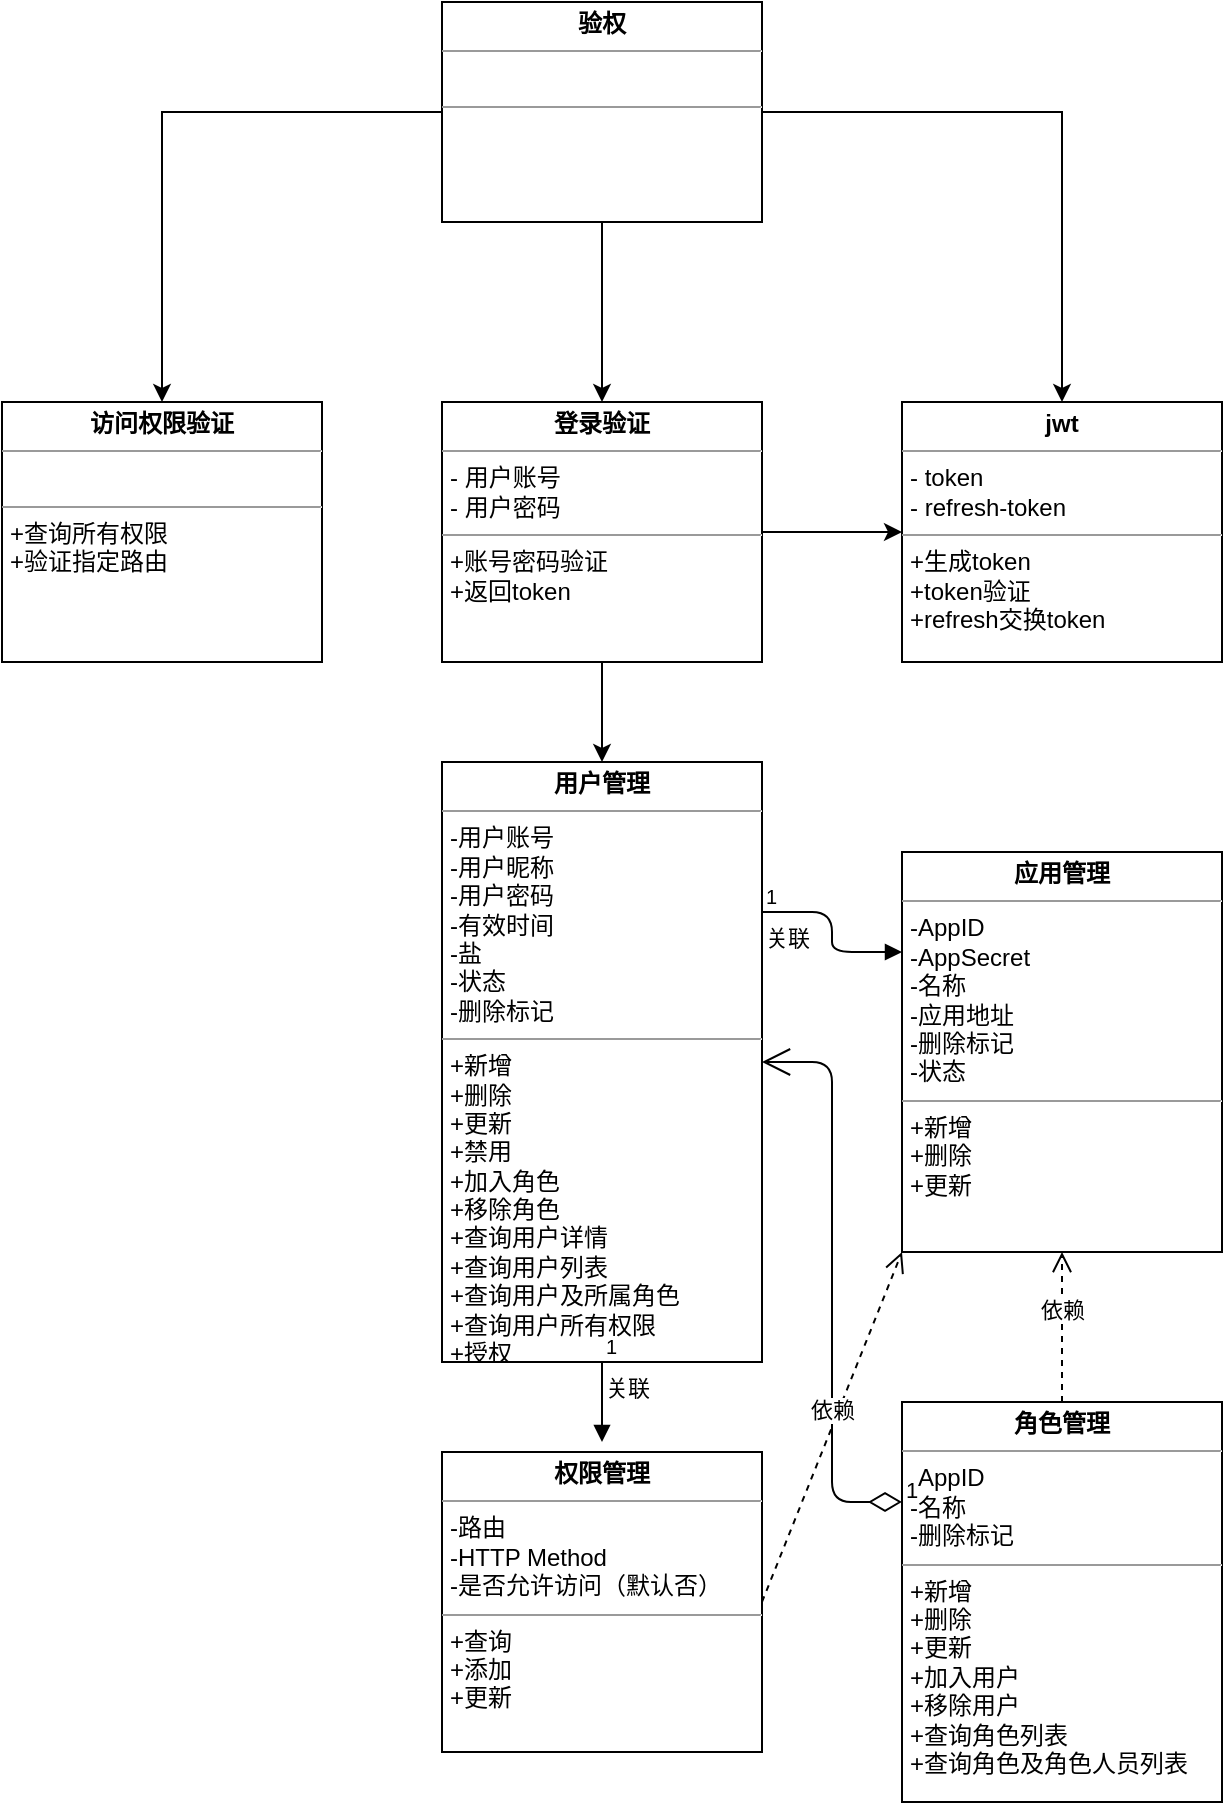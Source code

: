 <mxfile version="14.4.3" type="device" pages="5"><diagram id="qrwcHFO8ePl-rjPB5RXB" name="逻辑视图"><mxGraphModel dx="942" dy="1804" grid="1" gridSize="10" guides="1" tooltips="1" connect="1" arrows="1" fold="1" page="1" pageScale="1" pageWidth="827" pageHeight="1169" math="0" shadow="0"><root><mxCell id="bSKbqUn5VFs1F77ra-D2-0"/><mxCell id="bSKbqUn5VFs1F77ra-D2-1" parent="bSKbqUn5VFs1F77ra-D2-0"/><mxCell id="pMz9YsAc3N5y3lIOcPKE-3" value="" style="edgeStyle=orthogonalEdgeStyle;rounded=0;orthogonalLoop=1;jettySize=auto;html=1;" parent="bSKbqUn5VFs1F77ra-D2-1" source="V5Yzl6ATiJP-z3j3MlcQ-0" target="V5Yzl6ATiJP-z3j3MlcQ-2" edge="1"><mxGeometry relative="1" as="geometry"/></mxCell><mxCell id="pMz9YsAc3N5y3lIOcPKE-6" value="" style="edgeStyle=orthogonalEdgeStyle;rounded=0;orthogonalLoop=1;jettySize=auto;html=1;" parent="bSKbqUn5VFs1F77ra-D2-1" source="V5Yzl6ATiJP-z3j3MlcQ-0" target="pMz9YsAc3N5y3lIOcPKE-5" edge="1"><mxGeometry relative="1" as="geometry"/></mxCell><mxCell id="pMz9YsAc3N5y3lIOcPKE-11" value="" style="edgeStyle=orthogonalEdgeStyle;rounded=0;orthogonalLoop=1;jettySize=auto;html=1;entryX=0.5;entryY=0;entryDx=0;entryDy=0;" parent="bSKbqUn5VFs1F77ra-D2-1" source="V5Yzl6ATiJP-z3j3MlcQ-0" target="pMz9YsAc3N5y3lIOcPKE-9" edge="1"><mxGeometry relative="1" as="geometry"/></mxCell><mxCell id="V5Yzl6ATiJP-z3j3MlcQ-0" value="&lt;p style=&quot;margin: 0px ; margin-top: 4px ; text-align: center&quot;&gt;&lt;b&gt;验权&lt;/b&gt;&lt;/p&gt;&lt;hr size=&quot;1&quot;&gt;&lt;p style=&quot;margin: 0px ; margin-left: 4px&quot;&gt;&lt;br&gt;&lt;/p&gt;&lt;hr size=&quot;1&quot;&gt;&lt;p style=&quot;margin: 0px ; margin-left: 4px&quot;&gt;&lt;br&gt;&lt;/p&gt;" style="verticalAlign=top;align=left;overflow=fill;fontSize=12;fontFamily=Helvetica;html=1;" parent="bSKbqUn5VFs1F77ra-D2-1" vertex="1"><mxGeometry x="310" y="-110" width="160" height="110" as="geometry"/></mxCell><mxCell id="V5Yzl6ATiJP-z3j3MlcQ-2" value="&lt;p style=&quot;margin: 0px ; margin-top: 4px ; text-align: center&quot;&gt;&lt;b&gt;jwt&lt;/b&gt;&lt;/p&gt;&lt;hr size=&quot;1&quot;&gt;&lt;p style=&quot;margin: 0px ; margin-left: 4px&quot;&gt;- token&lt;/p&gt;&lt;p style=&quot;margin: 0px ; margin-left: 4px&quot;&gt;- refresh-token&lt;/p&gt;&lt;hr size=&quot;1&quot;&gt;&lt;p style=&quot;margin: 0px ; margin-left: 4px&quot;&gt;&lt;span&gt;+生成token&lt;/span&gt;&lt;br&gt;&lt;/p&gt;&lt;p style=&quot;margin: 0px ; margin-left: 4px&quot;&gt;+token验证&lt;br&gt;&lt;/p&gt;&lt;p style=&quot;margin: 0px ; margin-left: 4px&quot;&gt;+refresh交换token&lt;/p&gt;" style="verticalAlign=top;align=left;overflow=fill;fontSize=12;fontFamily=Helvetica;html=1;" parent="bSKbqUn5VFs1F77ra-D2-1" vertex="1"><mxGeometry x="540" y="90" width="160" height="130" as="geometry"/></mxCell><mxCell id="V5Yzl6ATiJP-z3j3MlcQ-3" value="&lt;p style=&quot;margin: 0px ; margin-top: 4px ; text-align: center&quot;&gt;&lt;b&gt;用户管理&lt;/b&gt;&lt;/p&gt;&lt;hr size=&quot;1&quot;&gt;&lt;p style=&quot;margin: 0px ; margin-left: 4px&quot;&gt;-用户账号&lt;/p&gt;&lt;p style=&quot;margin: 0px ; margin-left: 4px&quot;&gt;-用户昵称&lt;/p&gt;&lt;p style=&quot;margin: 0px ; margin-left: 4px&quot;&gt;-用户密码&lt;/p&gt;&lt;p style=&quot;margin: 0px ; margin-left: 4px&quot;&gt;-有效时间&lt;/p&gt;&lt;p style=&quot;margin: 0px ; margin-left: 4px&quot;&gt;-盐&lt;/p&gt;&lt;p style=&quot;margin: 0px ; margin-left: 4px&quot;&gt;-状态&lt;/p&gt;&lt;p style=&quot;margin: 0px ; margin-left: 4px&quot;&gt;-删除标记&lt;/p&gt;&lt;hr size=&quot;1&quot;&gt;&lt;p style=&quot;margin: 0px ; margin-left: 4px&quot;&gt;+新增&lt;/p&gt;&lt;p style=&quot;margin: 0px ; margin-left: 4px&quot;&gt;+删除&lt;/p&gt;&lt;p style=&quot;margin: 0px ; margin-left: 4px&quot;&gt;+更新&lt;/p&gt;&lt;p style=&quot;margin: 0px ; margin-left: 4px&quot;&gt;+禁用&lt;/p&gt;&lt;p style=&quot;margin: 0px ; margin-left: 4px&quot;&gt;+加入角色&lt;/p&gt;&lt;p style=&quot;margin: 0px ; margin-left: 4px&quot;&gt;+移除角色&lt;/p&gt;&lt;p style=&quot;margin: 0px ; margin-left: 4px&quot;&gt;+查询用户详情&lt;/p&gt;&lt;p style=&quot;margin: 0px ; margin-left: 4px&quot;&gt;+查询用户列表&lt;/p&gt;&lt;p style=&quot;margin: 0px ; margin-left: 4px&quot;&gt;+查询用户及所属角色&lt;/p&gt;&lt;p style=&quot;margin: 0px ; margin-left: 4px&quot;&gt;+查询用户所有权限&lt;/p&gt;&lt;p style=&quot;margin: 0px ; margin-left: 4px&quot;&gt;+授权&lt;/p&gt;" style="verticalAlign=top;align=left;overflow=fill;fontSize=12;fontFamily=Helvetica;html=1;" parent="bSKbqUn5VFs1F77ra-D2-1" vertex="1"><mxGeometry x="310" y="270" width="160" height="300" as="geometry"/></mxCell><mxCell id="V5Yzl6ATiJP-z3j3MlcQ-5" value="&lt;p style=&quot;margin: 0px ; margin-top: 4px ; text-align: center&quot;&gt;&lt;b&gt;角色管理&lt;/b&gt;&lt;/p&gt;&lt;hr size=&quot;1&quot;&gt;&lt;p style=&quot;margin: 0px ; margin-left: 4px&quot;&gt;-AppID&lt;/p&gt;&lt;p style=&quot;margin: 0px ; margin-left: 4px&quot;&gt;-名称&lt;/p&gt;&lt;p style=&quot;margin: 0px ; margin-left: 4px&quot;&gt;-删除标记&lt;/p&gt;&lt;hr size=&quot;1&quot;&gt;&lt;p style=&quot;margin: 0px ; margin-left: 4px&quot;&gt;+新增&lt;/p&gt;&lt;p style=&quot;margin: 0px ; margin-left: 4px&quot;&gt;+删除&lt;/p&gt;&lt;p style=&quot;margin: 0px ; margin-left: 4px&quot;&gt;+更新&lt;/p&gt;&lt;p style=&quot;margin: 0px ; margin-left: 4px&quot;&gt;+加入用户&lt;/p&gt;&lt;p style=&quot;margin: 0px ; margin-left: 4px&quot;&gt;+移除用户&lt;/p&gt;&lt;p style=&quot;margin: 0px ; margin-left: 4px&quot;&gt;+查询角色列表&lt;/p&gt;&lt;p style=&quot;margin: 0px ; margin-left: 4px&quot;&gt;+查询角色及角色人员列表&lt;/p&gt;" style="verticalAlign=top;align=left;overflow=fill;fontSize=12;fontFamily=Helvetica;html=1;" parent="bSKbqUn5VFs1F77ra-D2-1" vertex="1"><mxGeometry x="540" y="590" width="160" height="200" as="geometry"/></mxCell><mxCell id="V5Yzl6ATiJP-z3j3MlcQ-6" value="&lt;p style=&quot;margin: 0px ; margin-top: 4px ; text-align: center&quot;&gt;&lt;b&gt;应用管理&lt;/b&gt;&lt;/p&gt;&lt;hr size=&quot;1&quot;&gt;&lt;p style=&quot;margin: 0px ; margin-left: 4px&quot;&gt;-AppID&lt;/p&gt;&lt;p style=&quot;margin: 0px ; margin-left: 4px&quot;&gt;-AppSecret&lt;br&gt;&lt;/p&gt;&lt;p style=&quot;margin: 0px ; margin-left: 4px&quot;&gt;-名称&lt;/p&gt;&lt;p style=&quot;margin: 0px ; margin-left: 4px&quot;&gt;-应用地址&lt;/p&gt;&lt;p style=&quot;margin: 0px ; margin-left: 4px&quot;&gt;-删除标记&lt;/p&gt;&lt;p style=&quot;margin: 0px ; margin-left: 4px&quot;&gt;-状态&lt;/p&gt;&lt;hr size=&quot;1&quot;&gt;&lt;p style=&quot;margin: 0px ; margin-left: 4px&quot;&gt;+新增&lt;/p&gt;&lt;p style=&quot;margin: 0px ; margin-left: 4px&quot;&gt;+删除&lt;/p&gt;&lt;p style=&quot;margin: 0px ; margin-left: 4px&quot;&gt;+更新&lt;/p&gt;" style="verticalAlign=top;align=left;overflow=fill;fontSize=12;fontFamily=Helvetica;html=1;" parent="bSKbqUn5VFs1F77ra-D2-1" vertex="1"><mxGeometry x="540" y="315" width="160" height="200" as="geometry"/></mxCell><mxCell id="V5Yzl6ATiJP-z3j3MlcQ-7" value="&lt;p style=&quot;margin: 0px ; margin-top: 4px ; text-align: center&quot;&gt;&lt;b&gt;权限管理&lt;/b&gt;&lt;/p&gt;&lt;hr size=&quot;1&quot;&gt;&lt;p style=&quot;margin: 0px ; margin-left: 4px&quot;&gt;&lt;span&gt;-路由&lt;/span&gt;&lt;/p&gt;&lt;p style=&quot;margin: 0px ; margin-left: 4px&quot;&gt;-HTTP Method&lt;/p&gt;&lt;p style=&quot;margin: 0px ; margin-left: 4px&quot;&gt;-是否允许访问（默认否）&lt;/p&gt;&lt;hr size=&quot;1&quot;&gt;&lt;p style=&quot;margin: 0px ; margin-left: 4px&quot;&gt;+查询&lt;/p&gt;&lt;p style=&quot;margin: 0px ; margin-left: 4px&quot;&gt;+添加&lt;/p&gt;&lt;p style=&quot;margin: 0px ; margin-left: 4px&quot;&gt;+更新&lt;/p&gt;" style="verticalAlign=top;align=left;overflow=fill;fontSize=12;fontFamily=Helvetica;html=1;" parent="bSKbqUn5VFs1F77ra-D2-1" vertex="1"><mxGeometry x="310" y="615" width="160" height="150" as="geometry"/></mxCell><mxCell id="pMz9YsAc3N5y3lIOcPKE-7" value="" style="edgeStyle=orthogonalEdgeStyle;rounded=0;orthogonalLoop=1;jettySize=auto;html=1;" parent="bSKbqUn5VFs1F77ra-D2-1" source="pMz9YsAc3N5y3lIOcPKE-5" target="V5Yzl6ATiJP-z3j3MlcQ-3" edge="1"><mxGeometry relative="1" as="geometry"/></mxCell><mxCell id="pMz9YsAc3N5y3lIOcPKE-8" value="" style="edgeStyle=orthogonalEdgeStyle;rounded=0;orthogonalLoop=1;jettySize=auto;html=1;" parent="bSKbqUn5VFs1F77ra-D2-1" source="pMz9YsAc3N5y3lIOcPKE-5" target="V5Yzl6ATiJP-z3j3MlcQ-2" edge="1"><mxGeometry relative="1" as="geometry"/></mxCell><mxCell id="pMz9YsAc3N5y3lIOcPKE-5" value="&lt;p style=&quot;margin: 0px ; margin-top: 4px ; text-align: center&quot;&gt;&lt;b&gt;登录验证&lt;/b&gt;&lt;/p&gt;&lt;hr size=&quot;1&quot;&gt;&lt;p style=&quot;margin: 0px ; margin-left: 4px&quot;&gt;- 用户账号&lt;/p&gt;&lt;p style=&quot;margin: 0px ; margin-left: 4px&quot;&gt;- 用户密码&lt;/p&gt;&lt;hr size=&quot;1&quot;&gt;&lt;p style=&quot;margin: 0px ; margin-left: 4px&quot;&gt;&lt;span&gt;+账号密码验证&lt;/span&gt;&lt;/p&gt;&lt;p style=&quot;margin: 0px ; margin-left: 4px&quot;&gt;&lt;span&gt;+返回token&lt;/span&gt;&lt;/p&gt;" style="verticalAlign=top;align=left;overflow=fill;fontSize=12;fontFamily=Helvetica;html=1;" parent="bSKbqUn5VFs1F77ra-D2-1" vertex="1"><mxGeometry x="310" y="90" width="160" height="130" as="geometry"/></mxCell><mxCell id="pMz9YsAc3N5y3lIOcPKE-9" value="&lt;p style=&quot;margin: 0px ; margin-top: 4px ; text-align: center&quot;&gt;&lt;b&gt;访问权限验证&lt;/b&gt;&lt;/p&gt;&lt;hr size=&quot;1&quot;&gt;&lt;p style=&quot;margin: 0px ; margin-left: 4px&quot;&gt;&lt;br&gt;&lt;/p&gt;&lt;hr size=&quot;1&quot;&gt;&lt;p style=&quot;margin: 0px ; margin-left: 4px&quot;&gt;&lt;span&gt;+查询所有权限&lt;/span&gt;&lt;/p&gt;&lt;p style=&quot;margin: 0px ; margin-left: 4px&quot;&gt;&lt;span&gt;+验证指定路由&lt;/span&gt;&lt;/p&gt;" style="verticalAlign=top;align=left;overflow=fill;fontSize=12;fontFamily=Helvetica;html=1;" parent="bSKbqUn5VFs1F77ra-D2-1" vertex="1"><mxGeometry x="90" y="90" width="160" height="130" as="geometry"/></mxCell><mxCell id="pMz9YsAc3N5y3lIOcPKE-13" value="依赖" style="html=1;verticalAlign=bottom;endArrow=open;dashed=1;endSize=8;entryX=0.5;entryY=1;entryDx=0;entryDy=0;exitX=0.5;exitY=0;exitDx=0;exitDy=0;" parent="bSKbqUn5VFs1F77ra-D2-1" source="V5Yzl6ATiJP-z3j3MlcQ-5" target="V5Yzl6ATiJP-z3j3MlcQ-6" edge="1"><mxGeometry relative="1" as="geometry"><mxPoint x="550" y="540" as="sourcePoint"/><mxPoint x="620" y="540" as="targetPoint"/></mxGeometry></mxCell><mxCell id="pMz9YsAc3N5y3lIOcPKE-15" value="1" style="endArrow=open;html=1;endSize=12;startArrow=diamondThin;startSize=14;startFill=0;edgeStyle=orthogonalEdgeStyle;align=left;verticalAlign=bottom;exitX=0;exitY=0.25;exitDx=0;exitDy=0;entryX=1;entryY=0.5;entryDx=0;entryDy=0;" parent="bSKbqUn5VFs1F77ra-D2-1" source="V5Yzl6ATiJP-z3j3MlcQ-5" target="V5Yzl6ATiJP-z3j3MlcQ-3" edge="1"><mxGeometry x="-1" y="3" relative="1" as="geometry"><mxPoint x="150" y="510" as="sourcePoint"/><mxPoint x="310" y="510" as="targetPoint"/></mxGeometry></mxCell><mxCell id="z_YuF8lWJkBXNxkEXuk--1" value="关联" style="endArrow=block;endFill=1;html=1;edgeStyle=orthogonalEdgeStyle;align=left;verticalAlign=top;exitX=0.5;exitY=1;exitDx=0;exitDy=0;" parent="bSKbqUn5VFs1F77ra-D2-1" source="V5Yzl6ATiJP-z3j3MlcQ-3" edge="1"><mxGeometry x="-1" relative="1" as="geometry"><mxPoint x="80" y="600" as="sourcePoint"/><mxPoint x="390" y="610" as="targetPoint"/></mxGeometry></mxCell><mxCell id="z_YuF8lWJkBXNxkEXuk--2" value="1" style="resizable=0;html=1;align=left;verticalAlign=bottom;labelBackgroundColor=#ffffff;fontSize=10;" parent="z_YuF8lWJkBXNxkEXuk--1" connectable="0" vertex="1"><mxGeometry x="-1" relative="1" as="geometry"/></mxCell><mxCell id="z_YuF8lWJkBXNxkEXuk--3" value="关联" style="endArrow=block;endFill=1;html=1;edgeStyle=orthogonalEdgeStyle;align=left;verticalAlign=top;exitX=1;exitY=0.25;exitDx=0;exitDy=0;entryX=0;entryY=0.25;entryDx=0;entryDy=0;" parent="bSKbqUn5VFs1F77ra-D2-1" source="V5Yzl6ATiJP-z3j3MlcQ-3" target="V5Yzl6ATiJP-z3j3MlcQ-6" edge="1"><mxGeometry x="-1" relative="1" as="geometry"><mxPoint x="500" y="380" as="sourcePoint"/><mxPoint x="660" y="380" as="targetPoint"/></mxGeometry></mxCell><mxCell id="z_YuF8lWJkBXNxkEXuk--4" value="1" style="resizable=0;html=1;align=left;verticalAlign=bottom;labelBackgroundColor=#ffffff;fontSize=10;" parent="z_YuF8lWJkBXNxkEXuk--3" connectable="0" vertex="1"><mxGeometry x="-1" relative="1" as="geometry"/></mxCell><mxCell id="m8j_pKgPFzTQoPAz85ZM-0" value="依赖" style="html=1;verticalAlign=bottom;endArrow=open;dashed=1;endSize=8;entryX=0;entryY=1;entryDx=0;entryDy=0;exitX=1;exitY=0.5;exitDx=0;exitDy=0;" parent="bSKbqUn5VFs1F77ra-D2-1" source="V5Yzl6ATiJP-z3j3MlcQ-7" target="V5Yzl6ATiJP-z3j3MlcQ-6" edge="1"><mxGeometry relative="1" as="geometry"><mxPoint x="480" y="700" as="sourcePoint"/><mxPoint x="550" y="700" as="targetPoint"/></mxGeometry></mxCell></root></mxGraphModel></diagram><diagram id="-PNOsN20fpYX5U9nddK8" name="开发视图"><mxGraphModel dx="942" dy="581" grid="1" gridSize="10" guides="1" tooltips="1" connect="1" arrows="1" fold="1" page="1" pageScale="1" pageWidth="827" pageHeight="1169" math="0" shadow="0"><root><mxCell id="0"/><mxCell id="1" parent="0"/><mxCell id="VimArvxABFGp39ELRsKQ-1" value="controllers" style="shape=folder;fontStyle=1;spacingTop=10;tabWidth=40;tabHeight=14;tabPosition=left;html=1;verticalAlign=top;" vertex="1" parent="1"><mxGeometry x="960" y="800" width="1180" height="425" as="geometry"/></mxCell><mxCell id="rwe0ClbYlOzDOP3qdJH1-176" value="Service Listener" style="shape=folder;fontStyle=1;spacingTop=10;tabWidth=40;tabHeight=14;tabPosition=left;html=1;verticalAlign=top;" parent="1" vertex="1"><mxGeometry x="960" y="330" width="940" height="180" as="geometry"/></mxCell><mxCell id="rwe0ClbYlOzDOP3qdJH1-135" value="web" style="shape=folder;fontStyle=1;spacingTop=10;tabWidth=40;tabHeight=14;tabPosition=left;html=1;verticalAlign=top;" parent="1" vertex="1"><mxGeometry x="960" y="545" width="940" height="225" as="geometry"/></mxCell><mxCell id="rwe0ClbYlOzDOP3qdJH1-134" value="Auth" style="shape=folder;fontStyle=1;spacingTop=10;tabWidth=40;tabHeight=14;tabPosition=left;html=1;verticalAlign=top;" parent="1" vertex="1"><mxGeometry x="1500" y="849" width="580" height="326" as="geometry"/></mxCell><mxCell id="rwe0ClbYlOzDOP3qdJH1-133" value="Admin" style="shape=folder;fontStyle=1;spacingTop=10;tabWidth=40;tabHeight=14;tabPosition=left;html=1;verticalAlign=top;" parent="1" vertex="1"><mxGeometry x="1000" y="849" width="480" height="326" as="geometry"/></mxCell><mxCell id="rwe0ClbYlOzDOP3qdJH1-11" value="管理员" style="shape=umlFrame;whiteSpace=wrap;html=1;" parent="1" vertex="1"><mxGeometry x="10" y="10" width="760" height="580" as="geometry"/></mxCell><mxCell id="rwe0ClbYlOzDOP3qdJH1-8" value="用户登录" style="html=1;" parent="1" vertex="1"><mxGeometry x="295" y="280" width="180" height="90" as="geometry"/></mxCell><mxCell id="rwe0ClbYlOzDOP3qdJH1-9" value="" style="shape=component;jettyWidth=8;jettyHeight=4;" parent="rwe0ClbYlOzDOP3qdJH1-8" vertex="1"><mxGeometry x="1" width="20" height="20" relative="1" as="geometry"><mxPoint x="-27" y="7" as="offset"/></mxGeometry></mxCell><mxCell id="rwe0ClbYlOzDOP3qdJH1-12" value="用户管理" style="html=1;" parent="1" vertex="1"><mxGeometry x="65" y="100" width="180" height="90" as="geometry"/></mxCell><mxCell id="rwe0ClbYlOzDOP3qdJH1-13" value="" style="shape=component;jettyWidth=8;jettyHeight=4;" parent="rwe0ClbYlOzDOP3qdJH1-12" vertex="1"><mxGeometry x="1" width="20" height="20" relative="1" as="geometry"><mxPoint x="-27" y="7" as="offset"/></mxGeometry></mxCell><mxCell id="rwe0ClbYlOzDOP3qdJH1-14" value="应用管理" style="html=1;" parent="1" vertex="1"><mxGeometry x="295" y="100" width="180" height="90" as="geometry"/></mxCell><mxCell id="rwe0ClbYlOzDOP3qdJH1-15" value="" style="shape=component;jettyWidth=8;jettyHeight=4;" parent="rwe0ClbYlOzDOP3qdJH1-14" vertex="1"><mxGeometry x="1" width="20" height="20" relative="1" as="geometry"><mxPoint x="-27" y="7" as="offset"/></mxGeometry></mxCell><mxCell id="rwe0ClbYlOzDOP3qdJH1-16" value="权限管理" style="html=1;" parent="1" vertex="1"><mxGeometry x="515" y="100" width="180" height="90" as="geometry"/></mxCell><mxCell id="rwe0ClbYlOzDOP3qdJH1-17" value="" style="shape=component;jettyWidth=8;jettyHeight=4;" parent="rwe0ClbYlOzDOP3qdJH1-16" vertex="1"><mxGeometry x="1" width="20" height="20" relative="1" as="geometry"><mxPoint x="-27" y="7" as="offset"/></mxGeometry></mxCell><mxCell id="rwe0ClbYlOzDOP3qdJH1-18" value="组管理" style="html=1;" parent="1" vertex="1"><mxGeometry x="50" y="410" width="180" height="90" as="geometry"/></mxCell><mxCell id="rwe0ClbYlOzDOP3qdJH1-19" value="" style="shape=component;jettyWidth=8;jettyHeight=4;" parent="rwe0ClbYlOzDOP3qdJH1-18" vertex="1"><mxGeometry x="1" width="20" height="20" relative="1" as="geometry"><mxPoint x="-27" y="7" as="offset"/></mxGeometry></mxCell><mxCell id="rwe0ClbYlOzDOP3qdJH1-20" value="应用中心" style="html=1;" parent="1" vertex="1"><mxGeometry x="530" y="410" width="180" height="90" as="geometry"/></mxCell><mxCell id="rwe0ClbYlOzDOP3qdJH1-21" value="" style="shape=component;jettyWidth=8;jettyHeight=4;" parent="rwe0ClbYlOzDOP3qdJH1-20" vertex="1"><mxGeometry x="1" width="20" height="20" relative="1" as="geometry"><mxPoint x="-27" y="7" as="offset"/></mxGeometry></mxCell><mxCell id="rwe0ClbYlOzDOP3qdJH1-24" value="" style="html=1;verticalAlign=bottom;endArrow=open;dashed=1;endSize=8;entryX=0.5;entryY=0;entryDx=0;entryDy=0;exitX=0.5;exitY=1;exitDx=0;exitDy=0;" parent="1" source="rwe0ClbYlOzDOP3qdJH1-14" target="rwe0ClbYlOzDOP3qdJH1-8" edge="1"><mxGeometry relative="1" as="geometry"><mxPoint x="490" y="210" as="sourcePoint"/><mxPoint x="410" y="210" as="targetPoint"/></mxGeometry></mxCell><mxCell id="rwe0ClbYlOzDOP3qdJH1-25" value="" style="html=1;verticalAlign=bottom;endArrow=open;dashed=1;endSize=8;entryX=0.75;entryY=0;entryDx=0;entryDy=0;exitX=0.5;exitY=1;exitDx=0;exitDy=0;" parent="1" source="rwe0ClbYlOzDOP3qdJH1-16" target="rwe0ClbYlOzDOP3qdJH1-8" edge="1"><mxGeometry relative="1" as="geometry"><mxPoint x="604" y="200" as="sourcePoint"/><mxPoint x="604" y="290" as="targetPoint"/></mxGeometry></mxCell><mxCell id="rwe0ClbYlOzDOP3qdJH1-26" value="" style="html=1;verticalAlign=bottom;endArrow=open;dashed=1;endSize=8;entryX=0.25;entryY=0;entryDx=0;entryDy=0;exitX=0.5;exitY=1;exitDx=0;exitDy=0;" parent="1" source="rwe0ClbYlOzDOP3qdJH1-12" target="rwe0ClbYlOzDOP3qdJH1-8" edge="1"><mxGeometry relative="1" as="geometry"><mxPoint x="152.5" y="190" as="sourcePoint"/><mxPoint x="-22.5" y="280" as="targetPoint"/></mxGeometry></mxCell><mxCell id="rwe0ClbYlOzDOP3qdJH1-27" value="" style="html=1;verticalAlign=bottom;endArrow=open;dashed=1;endSize=8;entryX=0.25;entryY=1;entryDx=0;entryDy=0;exitX=1;exitY=0.5;exitDx=0;exitDy=0;" parent="1" source="rwe0ClbYlOzDOP3qdJH1-18" target="rwe0ClbYlOzDOP3qdJH1-8" edge="1"><mxGeometry relative="1" as="geometry"><mxPoint x="228" y="440" as="sourcePoint"/><mxPoint x="413" y="530" as="targetPoint"/></mxGeometry></mxCell><mxCell id="rwe0ClbYlOzDOP3qdJH1-28" value="" style="html=1;verticalAlign=bottom;endArrow=open;dashed=1;endSize=8;entryX=0.75;entryY=1;entryDx=0;entryDy=0;exitX=0;exitY=0.5;exitDx=0;exitDy=0;" parent="1" source="rwe0ClbYlOzDOP3qdJH1-20" target="rwe0ClbYlOzDOP3qdJH1-8" edge="1"><mxGeometry relative="1" as="geometry"><mxPoint x="480" y="460" as="sourcePoint"/><mxPoint x="530" y="460" as="targetPoint"/></mxGeometry></mxCell><mxCell id="rwe0ClbYlOzDOP3qdJH1-29" value="普通用户" style="shape=umlFrame;whiteSpace=wrap;html=1;" parent="1" vertex="1"><mxGeometry x="10" y="620" width="760" height="430" as="geometry"/></mxCell><mxCell id="rwe0ClbYlOzDOP3qdJH1-30" value="用户登录" style="html=1;" parent="1" vertex="1"><mxGeometry x="295" y="890" width="180" height="90" as="geometry"/></mxCell><mxCell id="rwe0ClbYlOzDOP3qdJH1-31" value="" style="shape=component;jettyWidth=8;jettyHeight=4;" parent="rwe0ClbYlOzDOP3qdJH1-30" vertex="1"><mxGeometry x="1" width="20" height="20" relative="1" as="geometry"><mxPoint x="-27" y="7" as="offset"/></mxGeometry></mxCell><mxCell id="rwe0ClbYlOzDOP3qdJH1-40" value="应用中心" style="html=1;" parent="1" vertex="1"><mxGeometry x="295" y="690" width="180" height="90" as="geometry"/></mxCell><mxCell id="rwe0ClbYlOzDOP3qdJH1-41" value="" style="shape=component;jettyWidth=8;jettyHeight=4;" parent="rwe0ClbYlOzDOP3qdJH1-40" vertex="1"><mxGeometry x="1" width="20" height="20" relative="1" as="geometry"><mxPoint x="-27" y="7" as="offset"/></mxGeometry></mxCell><mxCell id="rwe0ClbYlOzDOP3qdJH1-46" value="" style="html=1;verticalAlign=bottom;endArrow=open;dashed=1;endSize=8;entryX=0.5;entryY=0;entryDx=0;entryDy=0;exitX=0.5;exitY=1;exitDx=0;exitDy=0;" parent="1" source="rwe0ClbYlOzDOP3qdJH1-40" target="rwe0ClbYlOzDOP3qdJH1-30" edge="1"><mxGeometry relative="1" as="geometry"><mxPoint x="480" y="1070" as="sourcePoint"/><mxPoint x="530" y="1070" as="targetPoint"/></mxGeometry></mxCell><mxCell id="rwe0ClbYlOzDOP3qdJH1-99" value="«go file»&lt;br&gt;&lt;b&gt;login_controller&lt;/b&gt;" style="html=1;" parent="1" vertex="1"><mxGeometry x="1575" y="912.5" width="180" height="90" as="geometry"/></mxCell><mxCell id="rwe0ClbYlOzDOP3qdJH1-100" value="" style="shape=component;jettyWidth=8;jettyHeight=4;" parent="rwe0ClbYlOzDOP3qdJH1-99" vertex="1"><mxGeometry x="1" width="20" height="20" relative="1" as="geometry"><mxPoint x="-27" y="7" as="offset"/></mxGeometry></mxCell><mxCell id="rwe0ClbYlOzDOP3qdJH1-101" value="«go file»&lt;br&gt;&lt;b&gt;Main&lt;/b&gt;&lt;br&gt;" style="html=1;" parent="1" vertex="1"><mxGeometry x="1050" y="391" width="180" height="90" as="geometry"/></mxCell><mxCell id="rwe0ClbYlOzDOP3qdJH1-102" value="" style="shape=component;jettyWidth=8;jettyHeight=4;" parent="rwe0ClbYlOzDOP3qdJH1-101" vertex="1"><mxGeometry x="1" width="20" height="20" relative="1" as="geometry"><mxPoint x="-27" y="7" as="offset"/></mxGeometry></mxCell><mxCell id="rwe0ClbYlOzDOP3qdJH1-113" value="«go file»&lt;br&gt;&lt;b&gt;jwt_controller&lt;/b&gt;" style="html=1;" parent="1" vertex="1"><mxGeometry x="1575" y="1042.5" width="180" height="90" as="geometry"/></mxCell><mxCell id="rwe0ClbYlOzDOP3qdJH1-114" value="" style="shape=component;jettyWidth=8;jettyHeight=4;" parent="rwe0ClbYlOzDOP3qdJH1-113" vertex="1"><mxGeometry x="1" width="20" height="20" relative="1" as="geometry"><mxPoint x="-27" y="7" as="offset"/></mxGeometry></mxCell><mxCell id="rwe0ClbYlOzDOP3qdJH1-105" value="«go file»&lt;br&gt;&lt;b&gt;user_controller&lt;/b&gt;" style="html=1;horizontal=1;" parent="1" vertex="1"><mxGeometry x="1260" y="912.5" width="180" height="90" as="geometry"/></mxCell><mxCell id="rwe0ClbYlOzDOP3qdJH1-106" value="" style="shape=component;jettyWidth=8;jettyHeight=4;horizontal=1;" parent="rwe0ClbYlOzDOP3qdJH1-105" vertex="1"><mxGeometry x="1" width="20" height="20" relative="1" as="geometry"><mxPoint x="-27" y="7" as="offset"/></mxGeometry></mxCell><mxCell id="rwe0ClbYlOzDOP3qdJH1-107" value="«go file»&lt;br&gt;&lt;b&gt;role_controller&lt;/b&gt;" style="html=1;horizontal=1;" parent="1" vertex="1"><mxGeometry x="1260" y="1045" width="180" height="90" as="geometry"/></mxCell><mxCell id="rwe0ClbYlOzDOP3qdJH1-108" value="" style="shape=component;jettyWidth=8;jettyHeight=4;horizontal=1;" parent="rwe0ClbYlOzDOP3qdJH1-107" vertex="1"><mxGeometry x="1" width="20" height="20" relative="1" as="geometry"><mxPoint x="-27" y="7" as="offset"/></mxGeometry></mxCell><mxCell id="rwe0ClbYlOzDOP3qdJH1-109" value="«go file»&lt;br&gt;&lt;b&gt;permission_controller&lt;/b&gt;" style="html=1;horizontal=1;" parent="1" vertex="1"><mxGeometry x="1040" y="912.5" width="180" height="90" as="geometry"/></mxCell><mxCell id="rwe0ClbYlOzDOP3qdJH1-110" value="" style="shape=component;jettyWidth=8;jettyHeight=4;horizontal=1;" parent="rwe0ClbYlOzDOP3qdJH1-109" vertex="1"><mxGeometry x="1" width="20" height="20" relative="1" as="geometry"><mxPoint x="-27" y="7" as="offset"/></mxGeometry></mxCell><mxCell id="rwe0ClbYlOzDOP3qdJH1-111" value="«go file»&lt;br&gt;&lt;b&gt;app_controller&lt;/b&gt;" style="html=1;horizontal=1;" parent="1" vertex="1"><mxGeometry x="1040" y="1045" width="180" height="90" as="geometry"/></mxCell><mxCell id="rwe0ClbYlOzDOP3qdJH1-112" value="" style="shape=component;jettyWidth=8;jettyHeight=4;horizontal=1;" parent="rwe0ClbYlOzDOP3qdJH1-111" vertex="1"><mxGeometry x="1" width="20" height="20" relative="1" as="geometry"><mxPoint x="-27" y="7" as="offset"/></mxGeometry></mxCell><mxCell id="rwe0ClbYlOzDOP3qdJH1-137" value="services" style="shape=folder;fontStyle=1;spacingTop=10;tabWidth=40;tabHeight=14;tabPosition=left;html=1;verticalAlign=top;" parent="1" vertex="1"><mxGeometry x="960" y="1250" width="755" height="400" as="geometry"/></mxCell><mxCell id="rwe0ClbYlOzDOP3qdJH1-140" value="«go file»&lt;br&gt;&lt;b&gt;login_service&lt;/b&gt;" style="html=1;" parent="1" vertex="1"><mxGeometry x="1475" y="1372.5" width="180" height="90" as="geometry"/></mxCell><mxCell id="rwe0ClbYlOzDOP3qdJH1-141" value="" style="shape=component;jettyWidth=8;jettyHeight=4;" parent="rwe0ClbYlOzDOP3qdJH1-140" vertex="1"><mxGeometry x="1" width="20" height="20" relative="1" as="geometry"><mxPoint x="-27" y="7" as="offset"/></mxGeometry></mxCell><mxCell id="rwe0ClbYlOzDOP3qdJH1-142" value="«go file»&lt;br&gt;&lt;b&gt;jwt_service&lt;/b&gt;" style="html=1;" parent="1" vertex="1"><mxGeometry x="1475" y="1505" width="180" height="90" as="geometry"/></mxCell><mxCell id="rwe0ClbYlOzDOP3qdJH1-143" value="" style="shape=component;jettyWidth=8;jettyHeight=4;" parent="rwe0ClbYlOzDOP3qdJH1-142" vertex="1"><mxGeometry x="1" width="20" height="20" relative="1" as="geometry"><mxPoint x="-27" y="7" as="offset"/></mxGeometry></mxCell><mxCell id="rwe0ClbYlOzDOP3qdJH1-144" value="«go file»&lt;br&gt;&lt;b&gt;user_service&lt;/b&gt;" style="html=1;horizontal=1;" parent="1" vertex="1"><mxGeometry x="1255" y="1372.5" width="180" height="90" as="geometry"/></mxCell><mxCell id="rwe0ClbYlOzDOP3qdJH1-145" value="" style="shape=component;jettyWidth=8;jettyHeight=4;horizontal=1;" parent="rwe0ClbYlOzDOP3qdJH1-144" vertex="1"><mxGeometry x="1" width="20" height="20" relative="1" as="geometry"><mxPoint x="-27" y="7" as="offset"/></mxGeometry></mxCell><mxCell id="rwe0ClbYlOzDOP3qdJH1-146" value="«go file»&lt;br&gt;&lt;b&gt;role_service&lt;/b&gt;" style="html=1;horizontal=1;" parent="1" vertex="1"><mxGeometry x="1255" y="1505" width="180" height="90" as="geometry"/></mxCell><mxCell id="rwe0ClbYlOzDOP3qdJH1-147" value="" style="shape=component;jettyWidth=8;jettyHeight=4;horizontal=1;" parent="rwe0ClbYlOzDOP3qdJH1-146" vertex="1"><mxGeometry x="1" width="20" height="20" relative="1" as="geometry"><mxPoint x="-27" y="7" as="offset"/></mxGeometry></mxCell><mxCell id="rwe0ClbYlOzDOP3qdJH1-148" value="«go file»&lt;br&gt;&lt;b&gt;permission_service&lt;/b&gt;" style="html=1;horizontal=1;" parent="1" vertex="1"><mxGeometry x="1035" y="1372.5" width="180" height="90" as="geometry"/></mxCell><mxCell id="rwe0ClbYlOzDOP3qdJH1-149" value="" style="shape=component;jettyWidth=8;jettyHeight=4;horizontal=1;" parent="rwe0ClbYlOzDOP3qdJH1-148" vertex="1"><mxGeometry x="1" width="20" height="20" relative="1" as="geometry"><mxPoint x="-27" y="7" as="offset"/></mxGeometry></mxCell><mxCell id="rwe0ClbYlOzDOP3qdJH1-150" value="«go file»&lt;br&gt;&lt;b&gt;app_service&lt;/b&gt;" style="html=1;horizontal=1;" parent="1" vertex="1"><mxGeometry x="1035" y="1505" width="180" height="90" as="geometry"/></mxCell><mxCell id="rwe0ClbYlOzDOP3qdJH1-151" value="" style="shape=component;jettyWidth=8;jettyHeight=4;horizontal=1;" parent="rwe0ClbYlOzDOP3qdJH1-150" vertex="1"><mxGeometry x="1" width="20" height="20" relative="1" as="geometry"><mxPoint x="-27" y="7" as="offset"/></mxGeometry></mxCell><mxCell id="rwe0ClbYlOzDOP3qdJH1-152" value="repositories" style="shape=folder;fontStyle=1;spacingTop=10;tabWidth=40;tabHeight=14;tabPosition=left;html=1;verticalAlign=top;" parent="1" vertex="1"><mxGeometry x="960" y="1680" width="460" height="350" as="geometry"/></mxCell><mxCell id="rwe0ClbYlOzDOP3qdJH1-159" value="«go file»&lt;br&gt;&lt;b&gt;role_repository&lt;/b&gt;" style="html=1;horizontal=1;" parent="1" vertex="1"><mxGeometry x="1210" y="1770" width="180" height="90" as="geometry"/></mxCell><mxCell id="rwe0ClbYlOzDOP3qdJH1-160" value="" style="shape=component;jettyWidth=8;jettyHeight=4;horizontal=1;" parent="rwe0ClbYlOzDOP3qdJH1-159" vertex="1"><mxGeometry x="1" width="20" height="20" relative="1" as="geometry"><mxPoint x="-27" y="7" as="offset"/></mxGeometry></mxCell><mxCell id="rwe0ClbYlOzDOP3qdJH1-161" value="«go file»&lt;br&gt;&lt;b&gt;role_repository&lt;/b&gt;" style="html=1;horizontal=1;" parent="1" vertex="1"><mxGeometry x="1210" y="1902.5" width="180" height="90" as="geometry"/></mxCell><mxCell id="rwe0ClbYlOzDOP3qdJH1-162" value="" style="shape=component;jettyWidth=8;jettyHeight=4;horizontal=1;" parent="rwe0ClbYlOzDOP3qdJH1-161" vertex="1"><mxGeometry x="1" width="20" height="20" relative="1" as="geometry"><mxPoint x="-27" y="7" as="offset"/></mxGeometry></mxCell><mxCell id="rwe0ClbYlOzDOP3qdJH1-163" value="«go file»&lt;br&gt;&lt;b&gt;permission_repository&lt;/b&gt;" style="html=1;horizontal=1;" parent="1" vertex="1"><mxGeometry x="990" y="1770" width="180" height="90" as="geometry"/></mxCell><mxCell id="rwe0ClbYlOzDOP3qdJH1-164" value="" style="shape=component;jettyWidth=8;jettyHeight=4;horizontal=1;" parent="rwe0ClbYlOzDOP3qdJH1-163" vertex="1"><mxGeometry x="1" width="20" height="20" relative="1" as="geometry"><mxPoint x="-27" y="7" as="offset"/></mxGeometry></mxCell><mxCell id="rwe0ClbYlOzDOP3qdJH1-165" value="«go file»&lt;br&gt;&lt;b&gt;app_repository&lt;/b&gt;" style="html=1;horizontal=1;" parent="1" vertex="1"><mxGeometry x="990" y="1902.5" width="180" height="90" as="geometry"/></mxCell><mxCell id="rwe0ClbYlOzDOP3qdJH1-166" value="" style="shape=component;jettyWidth=8;jettyHeight=4;horizontal=1;" parent="rwe0ClbYlOzDOP3qdJH1-165" vertex="1"><mxGeometry x="1" width="20" height="20" relative="1" as="geometry"><mxPoint x="-27" y="7" as="offset"/></mxGeometry></mxCell><mxCell id="rwe0ClbYlOzDOP3qdJH1-167" value="datamodels" style="shape=folder;fontStyle=1;spacingTop=10;tabWidth=40;tabHeight=14;tabPosition=left;html=1;verticalAlign=top;" parent="1" vertex="1"><mxGeometry x="960" y="2065" width="930" height="350" as="geometry"/></mxCell><mxCell id="rwe0ClbYlOzDOP3qdJH1-168" value="«go file»&lt;br&gt;&lt;b&gt;user&lt;/b&gt;" style="html=1;horizontal=1;" parent="1" vertex="1"><mxGeometry x="1210" y="2155" width="180" height="90" as="geometry"/></mxCell><mxCell id="rwe0ClbYlOzDOP3qdJH1-169" value="" style="shape=component;jettyWidth=8;jettyHeight=4;horizontal=1;" parent="rwe0ClbYlOzDOP3qdJH1-168" vertex="1"><mxGeometry x="1" width="20" height="20" relative="1" as="geometry"><mxPoint x="-27" y="7" as="offset"/></mxGeometry></mxCell><mxCell id="rwe0ClbYlOzDOP3qdJH1-170" value="«go file»&lt;br&gt;&lt;b&gt;role&lt;/b&gt;" style="html=1;horizontal=1;" parent="1" vertex="1"><mxGeometry x="1210" y="2287.5" width="180" height="90" as="geometry"/></mxCell><mxCell id="rwe0ClbYlOzDOP3qdJH1-171" value="" style="shape=component;jettyWidth=8;jettyHeight=4;horizontal=1;" parent="rwe0ClbYlOzDOP3qdJH1-170" vertex="1"><mxGeometry x="1" width="20" height="20" relative="1" as="geometry"><mxPoint x="-27" y="7" as="offset"/></mxGeometry></mxCell><mxCell id="rwe0ClbYlOzDOP3qdJH1-172" value="«go file»&lt;br&gt;&lt;b&gt;permission&lt;/b&gt;" style="html=1;horizontal=1;" parent="1" vertex="1"><mxGeometry x="990" y="2155" width="180" height="90" as="geometry"/></mxCell><mxCell id="rwe0ClbYlOzDOP3qdJH1-173" value="" style="shape=component;jettyWidth=8;jettyHeight=4;horizontal=1;" parent="rwe0ClbYlOzDOP3qdJH1-172" vertex="1"><mxGeometry x="1" width="20" height="20" relative="1" as="geometry"><mxPoint x="-27" y="7" as="offset"/></mxGeometry></mxCell><mxCell id="rwe0ClbYlOzDOP3qdJH1-174" value="«go file»&lt;br&gt;&lt;b&gt;app&lt;/b&gt;" style="html=1;horizontal=1;" parent="1" vertex="1"><mxGeometry x="990" y="2287.5" width="180" height="90" as="geometry"/></mxCell><mxCell id="rwe0ClbYlOzDOP3qdJH1-175" value="" style="shape=component;jettyWidth=8;jettyHeight=4;horizontal=1;" parent="rwe0ClbYlOzDOP3qdJH1-174" vertex="1"><mxGeometry x="1" width="20" height="20" relative="1" as="geometry"><mxPoint x="-27" y="7" as="offset"/></mxGeometry></mxCell><mxCell id="3oHlCJKv_0_HCpTadAUK-1" value="界面UI" style="shape=umlFrame;whiteSpace=wrap;html=1;" parent="1" vertex="1"><mxGeometry x="10" y="1100" width="760" height="400" as="geometry"/></mxCell><mxCell id="3oHlCJKv_0_HCpTadAUK-3" value="«vue file»&lt;br&gt;&lt;b&gt;Login&lt;/b&gt;" style="html=1;" parent="1" vertex="1"><mxGeometry x="50" y="1210" width="180" height="90" as="geometry"/></mxCell><mxCell id="3oHlCJKv_0_HCpTadAUK-4" value="" style="shape=component;jettyWidth=8;jettyHeight=4;" parent="3oHlCJKv_0_HCpTadAUK-3" vertex="1"><mxGeometry x="1" width="20" height="20" relative="1" as="geometry"><mxPoint x="-27" y="7" as="offset"/></mxGeometry></mxCell><mxCell id="3oHlCJKv_0_HCpTadAUK-5" value="«vue file»&lt;br&gt;&lt;b&gt;User&lt;/b&gt;" style="html=1;" parent="1" vertex="1"><mxGeometry x="295" y="1210" width="180" height="90" as="geometry"/></mxCell><mxCell id="3oHlCJKv_0_HCpTadAUK-6" value="" style="shape=component;jettyWidth=8;jettyHeight=4;" parent="3oHlCJKv_0_HCpTadAUK-5" vertex="1"><mxGeometry x="1" width="20" height="20" relative="1" as="geometry"><mxPoint x="-27" y="7" as="offset"/></mxGeometry></mxCell><mxCell id="3oHlCJKv_0_HCpTadAUK-7" value="«vue file»&lt;br&gt;&lt;b&gt;Group&lt;/b&gt;" style="html=1;" parent="1" vertex="1"><mxGeometry x="530" y="1210" width="180" height="90" as="geometry"/></mxCell><mxCell id="3oHlCJKv_0_HCpTadAUK-8" value="" style="shape=component;jettyWidth=8;jettyHeight=4;" parent="3oHlCJKv_0_HCpTadAUK-7" vertex="1"><mxGeometry x="1" width="20" height="20" relative="1" as="geometry"><mxPoint x="-27" y="7" as="offset"/></mxGeometry></mxCell><mxCell id="3oHlCJKv_0_HCpTadAUK-9" value="«vue file»&lt;br&gt;&lt;b&gt;Pem&lt;/b&gt;" style="html=1;" parent="1" vertex="1"><mxGeometry x="50" y="1351" width="180" height="90" as="geometry"/></mxCell><mxCell id="3oHlCJKv_0_HCpTadAUK-10" value="" style="shape=component;jettyWidth=8;jettyHeight=4;" parent="3oHlCJKv_0_HCpTadAUK-9" vertex="1"><mxGeometry x="1" width="20" height="20" relative="1" as="geometry"><mxPoint x="-27" y="7" as="offset"/></mxGeometry></mxCell><mxCell id="3oHlCJKv_0_HCpTadAUK-11" value="«vue file»&lt;br&gt;&lt;b&gt;App&lt;/b&gt;" style="html=1;" parent="1" vertex="1"><mxGeometry x="295" y="1351" width="180" height="90" as="geometry"/></mxCell><mxCell id="3oHlCJKv_0_HCpTadAUK-12" value="" style="shape=component;jettyWidth=8;jettyHeight=4;" parent="3oHlCJKv_0_HCpTadAUK-11" vertex="1"><mxGeometry x="1" width="20" height="20" relative="1" as="geometry"><mxPoint x="-27" y="7" as="offset"/></mxGeometry></mxCell><mxCell id="-Jdo7ITIeiYAUaOnjjcD-2" value="«go file»&lt;br&gt;&lt;b&gt;person_controller&lt;/b&gt;" style="html=1;" parent="1" vertex="1"><mxGeometry x="1820" y="912.5" width="180" height="90" as="geometry"/></mxCell><mxCell id="-Jdo7ITIeiYAUaOnjjcD-3" value="" style="shape=component;jettyWidth=8;jettyHeight=4;" parent="-Jdo7ITIeiYAUaOnjjcD-2" vertex="1"><mxGeometry x="1" width="20" height="20" relative="1" as="geometry"><mxPoint x="-27" y="7" as="offset"/></mxGeometry></mxCell><mxCell id="-Jdo7ITIeiYAUaOnjjcD-6" value="«go file»&lt;br&gt;&lt;b&gt;register_controller&lt;/b&gt;" style="html=1;" parent="1" vertex="1"><mxGeometry x="1820" y="1045" width="180" height="90" as="geometry"/></mxCell><mxCell id="-Jdo7ITIeiYAUaOnjjcD-7" value="" style="shape=component;jettyWidth=8;jettyHeight=4;" parent="-Jdo7ITIeiYAUaOnjjcD-6" vertex="1"><mxGeometry x="1" width="20" height="20" relative="1" as="geometry"><mxPoint x="-27" y="7" as="offset"/></mxGeometry></mxCell><mxCell id="Kj9Rok7NWQkBsqfggFEz-6" value="" style="group" parent="1" vertex="1" connectable="0"><mxGeometry x="2415" y="60" width="625" height="520" as="geometry"/></mxCell><mxCell id="Kj9Rok7NWQkBsqfggFEz-1" value="VUE" style="shape=module;align=left;spacingLeft=20;align=center;verticalAlign=top;" parent="Kj9Rok7NWQkBsqfggFEz-6" vertex="1"><mxGeometry x="56.09" y="83.871" width="512.821" height="83.871" as="geometry"/></mxCell><mxCell id="Kj9Rok7NWQkBsqfggFEz-2" value="GO iris" style="shape=module;align=left;spacingLeft=20;align=center;verticalAlign=top;" parent="Kj9Rok7NWQkBsqfggFEz-6" vertex="1"><mxGeometry x="56.09" y="218.065" width="512.821" height="83.871" as="geometry"/></mxCell><mxCell id="Kj9Rok7NWQkBsqfggFEz-3" value="Mysql" style="shape=module;align=left;spacingLeft=20;align=center;verticalAlign=top;" parent="Kj9Rok7NWQkBsqfggFEz-6" vertex="1"><mxGeometry x="56.09" y="352.258" width="240.385" height="83.871" as="geometry"/></mxCell><mxCell id="Kj9Rok7NWQkBsqfggFEz-4" value="Redis" style="shape=module;align=left;spacingLeft=20;align=center;verticalAlign=top;" parent="Kj9Rok7NWQkBsqfggFEz-6" vertex="1"><mxGeometry x="328.526" y="352.258" width="240.385" height="83.871" as="geometry"/></mxCell><mxCell id="Kj9Rok7NWQkBsqfggFEz-5" value="分层结构" style="shape=umlFrame;whiteSpace=wrap;html=1;" parent="Kj9Rok7NWQkBsqfggFEz-6" vertex="1"><mxGeometry width="625" height="520" as="geometry"/></mxCell><mxCell id="VimArvxABFGp39ELRsKQ-9" value="" style="edgeStyle=orthogonalEdgeStyle;rounded=0;orthogonalLoop=1;jettySize=auto;html=1;" edge="1" parent="1" source="VimArvxABFGp39ELRsKQ-2" target="VimArvxABFGp39ELRsKQ-3"><mxGeometry relative="1" as="geometry"/></mxCell><mxCell id="VimArvxABFGp39ELRsKQ-2" value="bootstrap" style="shape=folder;fontStyle=1;spacingTop=10;tabWidth=40;tabHeight=14;tabPosition=left;html=1;verticalAlign=top;" vertex="1" parent="1"><mxGeometry x="1020" y="597.5" width="150" height="122.5" as="geometry"/></mxCell><mxCell id="VimArvxABFGp39ELRsKQ-10" value="" style="edgeStyle=orthogonalEdgeStyle;rounded=0;orthogonalLoop=1;jettySize=auto;html=1;" edge="1" parent="1" source="VimArvxABFGp39ELRsKQ-3" target="VimArvxABFGp39ELRsKQ-4"><mxGeometry relative="1" as="geometry"/></mxCell><mxCell id="VimArvxABFGp39ELRsKQ-3" value="routes" style="shape=folder;fontStyle=1;spacingTop=10;tabWidth=40;tabHeight=14;tabPosition=left;html=1;verticalAlign=top;" vertex="1" parent="1"><mxGeometry x="1190" y="597.5" width="150" height="122.5" as="geometry"/></mxCell><mxCell id="VimArvxABFGp39ELRsKQ-11" value="" style="edgeStyle=orthogonalEdgeStyle;rounded=0;orthogonalLoop=1;jettySize=auto;html=1;" edge="1" parent="1" source="VimArvxABFGp39ELRsKQ-4" target="VimArvxABFGp39ELRsKQ-5"><mxGeometry relative="1" as="geometry"/></mxCell><mxCell id="VimArvxABFGp39ELRsKQ-4" value="controllers" style="shape=folder;fontStyle=1;spacingTop=10;tabWidth=40;tabHeight=14;tabPosition=left;html=1;verticalAlign=top;" vertex="1" parent="1"><mxGeometry x="1360" y="597.5" width="150" height="122.5" as="geometry"/></mxCell><mxCell id="VimArvxABFGp39ELRsKQ-12" value="" style="edgeStyle=orthogonalEdgeStyle;rounded=0;orthogonalLoop=1;jettySize=auto;html=1;" edge="1" parent="1" source="VimArvxABFGp39ELRsKQ-5" target="VimArvxABFGp39ELRsKQ-6"><mxGeometry relative="1" as="geometry"/></mxCell><mxCell id="VimArvxABFGp39ELRsKQ-5" value="views" style="shape=folder;fontStyle=1;spacingTop=10;tabWidth=40;tabHeight=14;tabPosition=left;html=1;verticalAlign=top;" vertex="1" parent="1"><mxGeometry x="1530" y="597.5" width="150" height="122.5" as="geometry"/></mxCell><mxCell id="VimArvxABFGp39ELRsKQ-6" value="public" style="shape=folder;fontStyle=1;spacingTop=10;tabWidth=40;tabHeight=14;tabPosition=left;html=1;verticalAlign=top;" vertex="1" parent="1"><mxGeometry x="1700" y="597.5" width="150" height="122.5" as="geometry"/></mxCell><mxCell id="VimArvxABFGp39ELRsKQ-14" value="«go file»&lt;br&gt;&lt;b&gt;permission_role&lt;/b&gt;" style="html=1;horizontal=1;" vertex="1" parent="1"><mxGeometry x="1430" y="2155" width="180" height="90" as="geometry"/></mxCell><mxCell id="VimArvxABFGp39ELRsKQ-15" value="" style="shape=component;jettyWidth=8;jettyHeight=4;horizontal=1;" vertex="1" parent="VimArvxABFGp39ELRsKQ-14"><mxGeometry x="1" width="20" height="20" relative="1" as="geometry"><mxPoint x="-27" y="7" as="offset"/></mxGeometry></mxCell><mxCell id="VimArvxABFGp39ELRsKQ-16" value="«go file»&lt;br&gt;&lt;b&gt;role_user&lt;/b&gt;" style="html=1;horizontal=1;" vertex="1" parent="1"><mxGeometry x="1430" y="2287.5" width="180" height="90" as="geometry"/></mxCell><mxCell id="VimArvxABFGp39ELRsKQ-17" value="" style="shape=component;jettyWidth=8;jettyHeight=4;horizontal=1;" vertex="1" parent="VimArvxABFGp39ELRsKQ-16"><mxGeometry x="1" width="20" height="20" relative="1" as="geometry"><mxPoint x="-27" y="7" as="offset"/></mxGeometry></mxCell><mxCell id="VimArvxABFGp39ELRsKQ-18" value="«go file»&lt;br&gt;&lt;b&gt;permission_user&lt;/b&gt;" style="html=1;horizontal=1;" vertex="1" parent="1"><mxGeometry x="1640" y="2155" width="180" height="90" as="geometry"/></mxCell><mxCell id="VimArvxABFGp39ELRsKQ-19" value="" style="shape=component;jettyWidth=8;jettyHeight=4;horizontal=1;" vertex="1" parent="VimArvxABFGp39ELRsKQ-18"><mxGeometry x="1" width="20" height="20" relative="1" as="geometry"><mxPoint x="-27" y="7" as="offset"/></mxGeometry></mxCell></root></mxGraphModel></diagram><diagram id="hzYjGxyyQwDxgyAki_Wo" name="E-R图"><mxGraphModel dx="942" dy="635" grid="1" gridSize="10" guides="1" tooltips="1" connect="1" arrows="1" fold="1" page="1" pageScale="1" pageWidth="827" pageHeight="1169" math="0" shadow="0"><root><mxCell id="qNHYKt6ENAIsh7yc7wF1-0"/><mxCell id="qNHYKt6ENAIsh7yc7wF1-1" parent="qNHYKt6ENAIsh7yc7wF1-0"/><mxCell id="kMYYILvMbQeLE-GyfMsu-13" value="user" style="shape=table;startSize=30;container=1;collapsible=1;childLayout=tableLayout;fixedRows=1;rowLines=0;fontStyle=1;align=center;resizeLast=1;" parent="qNHYKt6ENAIsh7yc7wF1-1" vertex="1"><mxGeometry x="60" y="270" width="180" height="340" as="geometry"/></mxCell><mxCell id="kMYYILvMbQeLE-GyfMsu-14" value="" style="shape=partialRectangle;collapsible=0;dropTarget=0;pointerEvents=0;fillColor=none;top=0;left=0;bottom=1;right=0;points=[[0,0.5],[1,0.5]];portConstraint=eastwest;" parent="kMYYILvMbQeLE-GyfMsu-13" vertex="1"><mxGeometry y="30" width="180" height="30" as="geometry"/></mxCell><mxCell id="kMYYILvMbQeLE-GyfMsu-15" value="PK" style="shape=partialRectangle;connectable=0;fillColor=none;top=0;left=0;bottom=0;right=0;fontStyle=1;overflow=hidden;" parent="kMYYILvMbQeLE-GyfMsu-14" vertex="1"><mxGeometry width="30" height="30" as="geometry"/></mxCell><mxCell id="kMYYILvMbQeLE-GyfMsu-16" value="id auto_increment" style="shape=partialRectangle;connectable=0;fillColor=none;top=0;left=0;bottom=0;right=0;align=left;spacingLeft=6;fontStyle=5;overflow=hidden;" parent="kMYYILvMbQeLE-GyfMsu-14" vertex="1"><mxGeometry x="30" width="150" height="30" as="geometry"/></mxCell><mxCell id="kMYYILvMbQeLE-GyfMsu-17" value="" style="shape=partialRectangle;collapsible=0;dropTarget=0;pointerEvents=0;fillColor=none;top=0;left=0;bottom=0;right=0;points=[[0,0.5],[1,0.5]];portConstraint=eastwest;" parent="kMYYILvMbQeLE-GyfMsu-13" vertex="1"><mxGeometry y="60" width="180" height="30" as="geometry"/></mxCell><mxCell id="kMYYILvMbQeLE-GyfMsu-18" value="MUL" style="shape=partialRectangle;connectable=0;fillColor=none;top=0;left=0;bottom=0;right=0;editable=1;overflow=hidden;" parent="kMYYILvMbQeLE-GyfMsu-17" vertex="1"><mxGeometry width="30" height="30" as="geometry"/></mxCell><mxCell id="kMYYILvMbQeLE-GyfMsu-19" value="account varchar(32)" style="shape=partialRectangle;connectable=0;fillColor=none;top=0;left=0;bottom=0;right=0;align=left;spacingLeft=6;overflow=hidden;" parent="kMYYILvMbQeLE-GyfMsu-17" vertex="1"><mxGeometry x="30" width="150" height="30" as="geometry"/></mxCell><mxCell id="kMYYILvMbQeLE-GyfMsu-20" value="" style="shape=partialRectangle;collapsible=0;dropTarget=0;pointerEvents=0;fillColor=none;top=0;left=0;bottom=0;right=0;points=[[0,0.5],[1,0.5]];portConstraint=eastwest;" parent="kMYYILvMbQeLE-GyfMsu-13" vertex="1"><mxGeometry y="90" width="180" height="30" as="geometry"/></mxCell><mxCell id="kMYYILvMbQeLE-GyfMsu-21" value="" style="shape=partialRectangle;connectable=0;fillColor=none;top=0;left=0;bottom=0;right=0;editable=1;overflow=hidden;" parent="kMYYILvMbQeLE-GyfMsu-20" vertex="1"><mxGeometry width="30" height="30" as="geometry"/></mxCell><mxCell id="kMYYILvMbQeLE-GyfMsu-22" value="password varchar(32)" style="shape=partialRectangle;connectable=0;fillColor=none;top=0;left=0;bottom=0;right=0;align=left;spacingLeft=6;overflow=hidden;" parent="kMYYILvMbQeLE-GyfMsu-20" vertex="1"><mxGeometry x="30" width="150" height="30" as="geometry"/></mxCell><mxCell id="kMYYILvMbQeLE-GyfMsu-23" value="" style="shape=partialRectangle;collapsible=0;dropTarget=0;pointerEvents=0;fillColor=none;top=0;left=0;bottom=0;right=0;points=[[0,0.5],[1,0.5]];portConstraint=eastwest;" parent="kMYYILvMbQeLE-GyfMsu-13" vertex="1"><mxGeometry y="120" width="180" height="30" as="geometry"/></mxCell><mxCell id="kMYYILvMbQeLE-GyfMsu-24" value="" style="shape=partialRectangle;connectable=0;fillColor=none;top=0;left=0;bottom=0;right=0;editable=1;overflow=hidden;" parent="kMYYILvMbQeLE-GyfMsu-23" vertex="1"><mxGeometry width="30" height="30" as="geometry"/></mxCell><mxCell id="kMYYILvMbQeLE-GyfMsu-25" value="nickname varchar(16)" style="shape=partialRectangle;connectable=0;fillColor=none;top=0;left=0;bottom=0;right=0;align=left;spacingLeft=6;overflow=hidden;" parent="kMYYILvMbQeLE-GyfMsu-23" vertex="1"><mxGeometry x="30" width="150" height="30" as="geometry"/></mxCell><mxCell id="6dfLxMuj7zbLafbNeHpN-2" value="slat varchar(32)" style="shape=partialRectangle;connectable=0;fillColor=none;top=0;left=0;bottom=0;right=0;align=left;spacingLeft=6;overflow=hidden;" parent="qNHYKt6ENAIsh7yc7wF1-1" vertex="1"><mxGeometry x="90" y="420" width="150" height="30" as="geometry"/></mxCell><mxCell id="6dfLxMuj7zbLafbNeHpN-3" value="exp int unsigned" style="shape=partialRectangle;connectable=0;fillColor=none;top=0;left=0;bottom=0;right=0;align=left;spacingLeft=6;overflow=hidden;" parent="qNHYKt6ENAIsh7yc7wF1-1" vertex="1"><mxGeometry x="90" y="450" width="150" height="30" as="geometry"/></mxCell><mxCell id="6dfLxMuj7zbLafbNeHpN-4" value="status tinyint" style="shape=partialRectangle;connectable=0;fillColor=none;top=0;left=0;bottom=0;right=0;align=left;spacingLeft=6;overflow=hidden;" parent="qNHYKt6ENAIsh7yc7wF1-1" vertex="1"><mxGeometry x="90" y="480" width="150" height="30" as="geometry"/></mxCell><mxCell id="6dfLxMuj7zbLafbNeHpN-5" value="is_del tinyint" style="shape=partialRectangle;connectable=0;fillColor=none;top=0;left=0;bottom=0;right=0;align=left;spacingLeft=6;overflow=hidden;" parent="qNHYKt6ENAIsh7yc7wF1-1" vertex="1"><mxGeometry x="90" y="510" width="150" height="30" as="geometry"/></mxCell><mxCell id="6dfLxMuj7zbLafbNeHpN-6" value="utime timestamp" style="shape=partialRectangle;connectable=0;fillColor=none;top=0;left=0;bottom=0;right=0;align=left;spacingLeft=6;overflow=hidden;" parent="qNHYKt6ENAIsh7yc7wF1-1" vertex="1"><mxGeometry x="90" y="540" width="150" height="30" as="geometry"/></mxCell><mxCell id="6dfLxMuj7zbLafbNeHpN-7" value="ctime timestamp" style="shape=partialRectangle;connectable=0;fillColor=none;top=0;left=0;bottom=0;right=0;align=left;spacingLeft=6;overflow=hidden;" parent="qNHYKt6ENAIsh7yc7wF1-1" vertex="1"><mxGeometry x="90" y="570" width="150" height="30" as="geometry"/></mxCell></root></mxGraphModel></diagram><diagram id="XLXP1WAwAWjXoPzrfxb5" name="用例图"><mxGraphModel dx="942" dy="635" grid="1" gridSize="10" guides="1" tooltips="1" connect="1" arrows="1" fold="1" page="1" pageScale="1" pageWidth="827" pageHeight="1169" math="0" shadow="0"><root><mxCell id="qPsdRZM2xRvm07Zi9V8o-0"/><mxCell id="qPsdRZM2xRvm07Zi9V8o-1" parent="qPsdRZM2xRvm07Zi9V8o-0"/><mxCell id="qPsdRZM2xRvm07Zi9V8o-5" value="" style="edgeStyle=orthogonalEdgeStyle;rounded=0;orthogonalLoop=1;jettySize=auto;html=1;" parent="qPsdRZM2xRvm07Zi9V8o-1" source="qPsdRZM2xRvm07Zi9V8o-2" target="qPsdRZM2xRvm07Zi9V8o-3" edge="1"><mxGeometry relative="1" as="geometry"/></mxCell><mxCell id="qPsdRZM2xRvm07Zi9V8o-16" style="edgeStyle=orthogonalEdgeStyle;rounded=0;orthogonalLoop=1;jettySize=auto;html=1;entryX=0;entryY=0.5;entryDx=0;entryDy=0;" parent="qPsdRZM2xRvm07Zi9V8o-1" source="qPsdRZM2xRvm07Zi9V8o-2" target="qPsdRZM2xRvm07Zi9V8o-15" edge="1"><mxGeometry relative="1" as="geometry"/></mxCell><mxCell id="qPsdRZM2xRvm07Zi9V8o-2" value="用户" style="shape=umlActor;verticalLabelPosition=bottom;verticalAlign=top;html=1;" parent="qPsdRZM2xRvm07Zi9V8o-1" vertex="1"><mxGeometry x="140" y="200" width="30" height="60" as="geometry"/></mxCell><mxCell id="qPsdRZM2xRvm07Zi9V8o-8" value="" style="edgeStyle=orthogonalEdgeStyle;rounded=0;orthogonalLoop=1;jettySize=auto;html=1;" parent="qPsdRZM2xRvm07Zi9V8o-1" source="qPsdRZM2xRvm07Zi9V8o-3" target="qPsdRZM2xRvm07Zi9V8o-7" edge="1"><mxGeometry relative="1" as="geometry"/></mxCell><mxCell id="qPsdRZM2xRvm07Zi9V8o-12" style="edgeStyle=orthogonalEdgeStyle;rounded=0;orthogonalLoop=1;jettySize=auto;html=1;entryX=0;entryY=0.5;entryDx=0;entryDy=0;" parent="qPsdRZM2xRvm07Zi9V8o-1" source="qPsdRZM2xRvm07Zi9V8o-3" target="qPsdRZM2xRvm07Zi9V8o-9" edge="1"><mxGeometry relative="1" as="geometry"/></mxCell><mxCell id="qPsdRZM2xRvm07Zi9V8o-13" style="edgeStyle=orthogonalEdgeStyle;rounded=0;orthogonalLoop=1;jettySize=auto;html=1;entryX=0;entryY=0.5;entryDx=0;entryDy=0;" parent="qPsdRZM2xRvm07Zi9V8o-1" source="qPsdRZM2xRvm07Zi9V8o-3" target="qPsdRZM2xRvm07Zi9V8o-10" edge="1"><mxGeometry relative="1" as="geometry"/></mxCell><mxCell id="qPsdRZM2xRvm07Zi9V8o-14" style="edgeStyle=orthogonalEdgeStyle;rounded=0;orthogonalLoop=1;jettySize=auto;html=1;entryX=0;entryY=0.5;entryDx=0;entryDy=0;" parent="qPsdRZM2xRvm07Zi9V8o-1" source="qPsdRZM2xRvm07Zi9V8o-3" target="qPsdRZM2xRvm07Zi9V8o-11" edge="1"><mxGeometry relative="1" as="geometry"/></mxCell><mxCell id="qPsdRZM2xRvm07Zi9V8o-3" value="登录" style="ellipse;whiteSpace=wrap;html=1;" parent="qPsdRZM2xRvm07Zi9V8o-1" vertex="1"><mxGeometry x="260" y="195" width="140" height="70" as="geometry"/></mxCell><mxCell id="qPsdRZM2xRvm07Zi9V8o-7" value="用户管理" style="ellipse;whiteSpace=wrap;html=1;" parent="qPsdRZM2xRvm07Zi9V8o-1" vertex="1"><mxGeometry x="480" y="195" width="140" height="70" as="geometry"/></mxCell><mxCell id="qPsdRZM2xRvm07Zi9V8o-9" value="应用管理" style="ellipse;whiteSpace=wrap;html=1;" parent="qPsdRZM2xRvm07Zi9V8o-1" vertex="1"><mxGeometry x="480" y="290" width="140" height="70" as="geometry"/></mxCell><mxCell id="qPsdRZM2xRvm07Zi9V8o-10" value="角色管理" style="ellipse;whiteSpace=wrap;html=1;" parent="qPsdRZM2xRvm07Zi9V8o-1" vertex="1"><mxGeometry x="480" y="390" width="140" height="70" as="geometry"/></mxCell><mxCell id="qPsdRZM2xRvm07Zi9V8o-11" value="权限管理" style="ellipse;whiteSpace=wrap;html=1;" parent="qPsdRZM2xRvm07Zi9V8o-1" vertex="1"><mxGeometry x="480" y="490" width="140" height="70" as="geometry"/></mxCell><mxCell id="qPsdRZM2xRvm07Zi9V8o-15" value="注册" style="ellipse;whiteSpace=wrap;html=1;" parent="qPsdRZM2xRvm07Zi9V8o-1" vertex="1"><mxGeometry x="260" y="290" width="140" height="70" as="geometry"/></mxCell></root></mxGraphModel></diagram><diagram id="Owtv8v5wLWBGh-9LJBHz" name="整体逻辑架构图"><mxGraphModel dx="942" dy="635" grid="1" gridSize="10" guides="1" tooltips="1" connect="1" arrows="1" fold="1" page="1" pageScale="1" pageWidth="827" pageHeight="1169" math="0" shadow="0"><root><mxCell id="pL-LYyUtHiySr8LctBvV-0"/><mxCell id="pL-LYyUtHiySr8LctBvV-1" parent="pL-LYyUtHiySr8LctBvV-0"/><mxCell id="pL-LYyUtHiySr8LctBvV-3" value="用户中心" style="shape=umlFrame;whiteSpace=wrap;html=1;" parent="pL-LYyUtHiySr8LctBvV-1" vertex="1"><mxGeometry x="140" y="80" width="300" height="200" as="geometry"/></mxCell><mxCell id="pL-LYyUtHiySr8LctBvV-4" value="jwt鉴权" style="shape=folder;fontStyle=1;spacingTop=10;tabWidth=40;tabHeight=14;tabPosition=left;html=1;" parent="pL-LYyUtHiySr8LctBvV-1" vertex="1"><mxGeometry x="160" y="130" width="70" height="50" as="geometry"/></mxCell><mxCell id="pL-LYyUtHiySr8LctBvV-5" value="权限管理" style="shape=folder;fontStyle=1;spacingTop=10;tabWidth=40;tabHeight=14;tabPosition=left;html=1;" parent="pL-LYyUtHiySr8LctBvV-1" vertex="1"><mxGeometry x="255" y="130" width="70" height="50" as="geometry"/></mxCell><mxCell id="pL-LYyUtHiySr8LctBvV-6" value="用户管理" style="shape=folder;fontStyle=1;spacingTop=10;tabWidth=16;tabHeight=20;tabPosition=left;html=1;" parent="pL-LYyUtHiySr8LctBvV-1" vertex="1"><mxGeometry x="354" y="130" width="70" height="50" as="geometry"/></mxCell><mxCell id="pL-LYyUtHiySr8LctBvV-7" value="角色管理" style="shape=folder;fontStyle=1;spacingTop=10;tabWidth=16;tabHeight=20;tabPosition=left;html=1;" parent="pL-LYyUtHiySr8LctBvV-1" vertex="1"><mxGeometry x="160" y="204" width="70" height="50" as="geometry"/></mxCell><mxCell id="pL-LYyUtHiySr8LctBvV-8" value="注册与登录" style="shape=folder;fontStyle=1;spacingTop=10;tabWidth=16;tabHeight=20;tabPosition=left;html=1;" parent="pL-LYyUtHiySr8LctBvV-1" vertex="1"><mxGeometry x="255" y="204" width="70" height="50" as="geometry"/></mxCell><mxCell id="pL-LYyUtHiySr8LctBvV-9" value="内容前台" style="shape=umlFrame;whiteSpace=wrap;html=1;" parent="pL-LYyUtHiySr8LctBvV-1" vertex="1"><mxGeometry x="510" y="80" width="300" height="200" as="geometry"/></mxCell><mxCell id="pL-LYyUtHiySr8LctBvV-10" value="导航" style="shape=folder;fontStyle=1;spacingTop=10;tabWidth=40;tabHeight=14;tabPosition=left;html=1;" parent="pL-LYyUtHiySr8LctBvV-1" vertex="1"><mxGeometry x="530" y="130" width="70" height="50" as="geometry"/></mxCell><mxCell id="pL-LYyUtHiySr8LctBvV-11" value="专题" style="shape=folder;fontStyle=1;spacingTop=10;tabWidth=40;tabHeight=14;tabPosition=left;html=1;" parent="pL-LYyUtHiySr8LctBvV-1" vertex="1"><mxGeometry x="625" y="130" width="70" height="50" as="geometry"/></mxCell><mxCell id="pL-LYyUtHiySr8LctBvV-12" value="分类" style="shape=folder;fontStyle=1;spacingTop=10;tabWidth=16;tabHeight=20;tabPosition=left;html=1;" parent="pL-LYyUtHiySr8LctBvV-1" vertex="1"><mxGeometry x="724" y="130" width="70" height="50" as="geometry"/></mxCell><mxCell id="pL-LYyUtHiySr8LctBvV-13" value="应用展示" style="shape=folder;fontStyle=1;spacingTop=10;tabWidth=16;tabHeight=20;tabPosition=left;html=1;" parent="pL-LYyUtHiySr8LctBvV-1" vertex="1"><mxGeometry x="530" y="204" width="70" height="50" as="geometry"/></mxCell><mxCell id="pL-LYyUtHiySr8LctBvV-14" value="内容展示" style="shape=folder;fontStyle=1;spacingTop=10;tabWidth=16;tabHeight=20;tabPosition=left;html=1;" parent="pL-LYyUtHiySr8LctBvV-1" vertex="1"><mxGeometry x="625" y="204" width="70" height="50" as="geometry"/></mxCell><mxCell id="pL-LYyUtHiySr8LctBvV-15" value="内容后台" style="shape=umlFrame;whiteSpace=wrap;html=1;" parent="pL-LYyUtHiySr8LctBvV-1" vertex="1"><mxGeometry x="880" y="80" width="300" height="200" as="geometry"/></mxCell><mxCell id="pL-LYyUtHiySr8LctBvV-16" value="内容编辑" style="shape=folder;fontStyle=1;spacingTop=10;tabWidth=40;tabHeight=14;tabPosition=left;html=1;" parent="pL-LYyUtHiySr8LctBvV-1" vertex="1"><mxGeometry x="900" y="130" width="70" height="50" as="geometry"/></mxCell><mxCell id="pL-LYyUtHiySr8LctBvV-17" value="静态生产" style="shape=folder;fontStyle=1;spacingTop=10;tabWidth=40;tabHeight=14;tabPosition=left;html=1;" parent="pL-LYyUtHiySr8LctBvV-1" vertex="1"><mxGeometry x="995" y="130" width="70" height="50" as="geometry"/></mxCell><mxCell id="pL-LYyUtHiySr8LctBvV-18" value="专题分类管理" style="shape=folder;fontStyle=1;spacingTop=10;tabWidth=16;tabHeight=20;tabPosition=left;html=1;" parent="pL-LYyUtHiySr8LctBvV-1" vertex="1"><mxGeometry x="1094" y="130" width="70" height="50" as="geometry"/></mxCell><mxCell id="pL-LYyUtHiySr8LctBvV-19" value="应用展示" style="shape=folder;fontStyle=1;spacingTop=10;tabWidth=16;tabHeight=20;tabPosition=left;html=1;" parent="pL-LYyUtHiySr8LctBvV-1" vertex="1"><mxGeometry x="900" y="204" width="70" height="50" as="geometry"/></mxCell><mxCell id="pL-LYyUtHiySr8LctBvV-21" value="发布应用" style="shape=umlFrame;whiteSpace=wrap;html=1;" parent="pL-LYyUtHiySr8LctBvV-1" vertex="1"><mxGeometry x="140" y="350" width="300" height="200" as="geometry"/></mxCell><mxCell id="pL-LYyUtHiySr8LctBvV-22" value="一键系统部署" style="shape=folder;fontStyle=1;spacingTop=10;tabWidth=40;tabHeight=14;tabPosition=left;html=1;" parent="pL-LYyUtHiySr8LctBvV-1" vertex="1"><mxGeometry x="160" y="400" width="70" height="50" as="geometry"/></mxCell><mxCell id="pL-LYyUtHiySr8LctBvV-23" value="部署系统配置" style="shape=folder;fontStyle=1;spacingTop=10;tabWidth=40;tabHeight=14;tabPosition=left;html=1;" parent="pL-LYyUtHiySr8LctBvV-1" vertex="1"><mxGeometry x="255" y="400" width="70" height="50" as="geometry"/></mxCell><mxCell id="pL-LYyUtHiySr8LctBvV-29" value="健康助手" style="shape=umlFrame;whiteSpace=wrap;html=1;" parent="pL-LYyUtHiySr8LctBvV-1" vertex="1"><mxGeometry x="510" y="350" width="300" height="200" as="geometry"/></mxCell><mxCell id="pL-LYyUtHiySr8LctBvV-30" value="药品管理" style="shape=folder;fontStyle=1;spacingTop=10;tabWidth=40;tabHeight=14;tabPosition=left;html=1;" parent="pL-LYyUtHiySr8LctBvV-1" vertex="1"><mxGeometry x="530" y="400" width="70" height="50" as="geometry"/></mxCell><mxCell id="pL-LYyUtHiySr8LctBvV-31" value="挂号提醒" style="shape=folder;fontStyle=1;spacingTop=10;tabWidth=40;tabHeight=14;tabPosition=left;html=1;" parent="pL-LYyUtHiySr8LctBvV-1" vertex="1"><mxGeometry x="625" y="400" width="70" height="50" as="geometry"/></mxCell><mxCell id="pL-LYyUtHiySr8LctBvV-32" value="诊断资料" style="shape=folder;fontStyle=1;spacingTop=10;tabWidth=40;tabHeight=14;tabPosition=left;html=1;" parent="pL-LYyUtHiySr8LctBvV-1" vertex="1"><mxGeometry x="720" y="400" width="70" height="50" as="geometry"/></mxCell><mxCell id="pL-LYyUtHiySr8LctBvV-33" value="小工具应用" style="shape=umlFrame;whiteSpace=wrap;html=1;" parent="pL-LYyUtHiySr8LctBvV-1" vertex="1"><mxGeometry x="140" y="610" width="300" height="200" as="geometry"/></mxCell><mxCell id="pL-LYyUtHiySr8LctBvV-34" value="身份证号生成器" style="shape=folder;fontStyle=1;spacingTop=10;tabWidth=40;tabHeight=14;tabPosition=left;html=1;" parent="pL-LYyUtHiySr8LctBvV-1" vertex="1"><mxGeometry x="160" y="660" width="70" height="50" as="geometry"/></mxCell><mxCell id="pL-LYyUtHiySr8LctBvV-35" value="json在线解码" style="shape=folder;fontStyle=1;spacingTop=10;tabWidth=40;tabHeight=14;tabPosition=left;html=1;" parent="pL-LYyUtHiySr8LctBvV-1" vertex="1"><mxGeometry x="255" y="660" width="70" height="50" as="geometry"/></mxCell><mxCell id="pL-LYyUtHiySr8LctBvV-36" value="base64解码" style="shape=folder;fontStyle=1;spacingTop=10;tabWidth=40;tabHeight=14;tabPosition=left;html=1;" parent="pL-LYyUtHiySr8LctBvV-1" vertex="1"><mxGeometry x="350" y="660" width="70" height="50" as="geometry"/></mxCell><mxCell id="pL-LYyUtHiySr8LctBvV-37" value="在线客户系统" style="shape=umlFrame;whiteSpace=wrap;html=1;" parent="pL-LYyUtHiySr8LctBvV-1" vertex="1"><mxGeometry x="880" y="350" width="300" height="200" as="geometry"/></mxCell><mxCell id="pL-LYyUtHiySr8LctBvV-38" value="客服管理" style="shape=folder;fontStyle=1;spacingTop=10;tabWidth=40;tabHeight=14;tabPosition=left;html=1;" parent="pL-LYyUtHiySr8LctBvV-1" vertex="1"><mxGeometry x="900" y="410" width="70" height="50" as="geometry"/></mxCell><mxCell id="pL-LYyUtHiySr8LctBvV-39" value="在线咨询" style="shape=folder;fontStyle=1;spacingTop=10;tabWidth=40;tabHeight=14;tabPosition=left;html=1;" parent="pL-LYyUtHiySr8LctBvV-1" vertex="1"><mxGeometry x="995" y="410" width="75" height="50" as="geometry"/></mxCell><mxCell id="pL-LYyUtHiySr8LctBvV-40" value="评价" style="shape=folder;fontStyle=1;spacingTop=10;tabWidth=40;tabHeight=14;tabPosition=left;html=1;" parent="pL-LYyUtHiySr8LctBvV-1" vertex="1"><mxGeometry x="1090" y="410" width="70" height="50" as="geometry"/></mxCell><mxCell id="pL-LYyUtHiySr8LctBvV-42" value="相册应用" style="shape=umlFrame;whiteSpace=wrap;html=1;" parent="pL-LYyUtHiySr8LctBvV-1" vertex="1"><mxGeometry x="510" y="600" width="300" height="200" as="geometry"/></mxCell><mxCell id="pL-LYyUtHiySr8LctBvV-43" value="相册管理" style="shape=folder;fontStyle=1;spacingTop=10;tabWidth=40;tabHeight=14;tabPosition=left;html=1;" parent="pL-LYyUtHiySr8LctBvV-1" vertex="1"><mxGeometry x="530" y="660" width="70" height="50" as="geometry"/></mxCell><mxCell id="pL-LYyUtHiySr8LctBvV-44" value="图片浏览" style="shape=folder;fontStyle=1;spacingTop=10;tabWidth=40;tabHeight=14;tabPosition=left;html=1;" parent="pL-LYyUtHiySr8LctBvV-1" vertex="1"><mxGeometry x="625" y="660" width="75" height="50" as="geometry"/></mxCell><mxCell id="pL-LYyUtHiySr8LctBvV-45" value="图片上传下载" style="shape=folder;fontStyle=1;spacingTop=10;tabWidth=40;tabHeight=14;tabPosition=left;html=1;" parent="pL-LYyUtHiySr8LctBvV-1" vertex="1"><mxGeometry x="720" y="660" width="70" height="50" as="geometry"/></mxCell></root></mxGraphModel></diagram></mxfile>